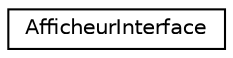 digraph "Graphe hiérarchique des classes"
{
  edge [fontname="Helvetica",fontsize="10",labelfontname="Helvetica",labelfontsize="10"];
  node [fontname="Helvetica",fontsize="10",shape=record];
  rankdir="LR";
  Node0 [label="AfficheurInterface",height=0.2,width=0.4,color="black", fillcolor="white", style="filled",URL="$class_afficheur_interface.html"];
}
